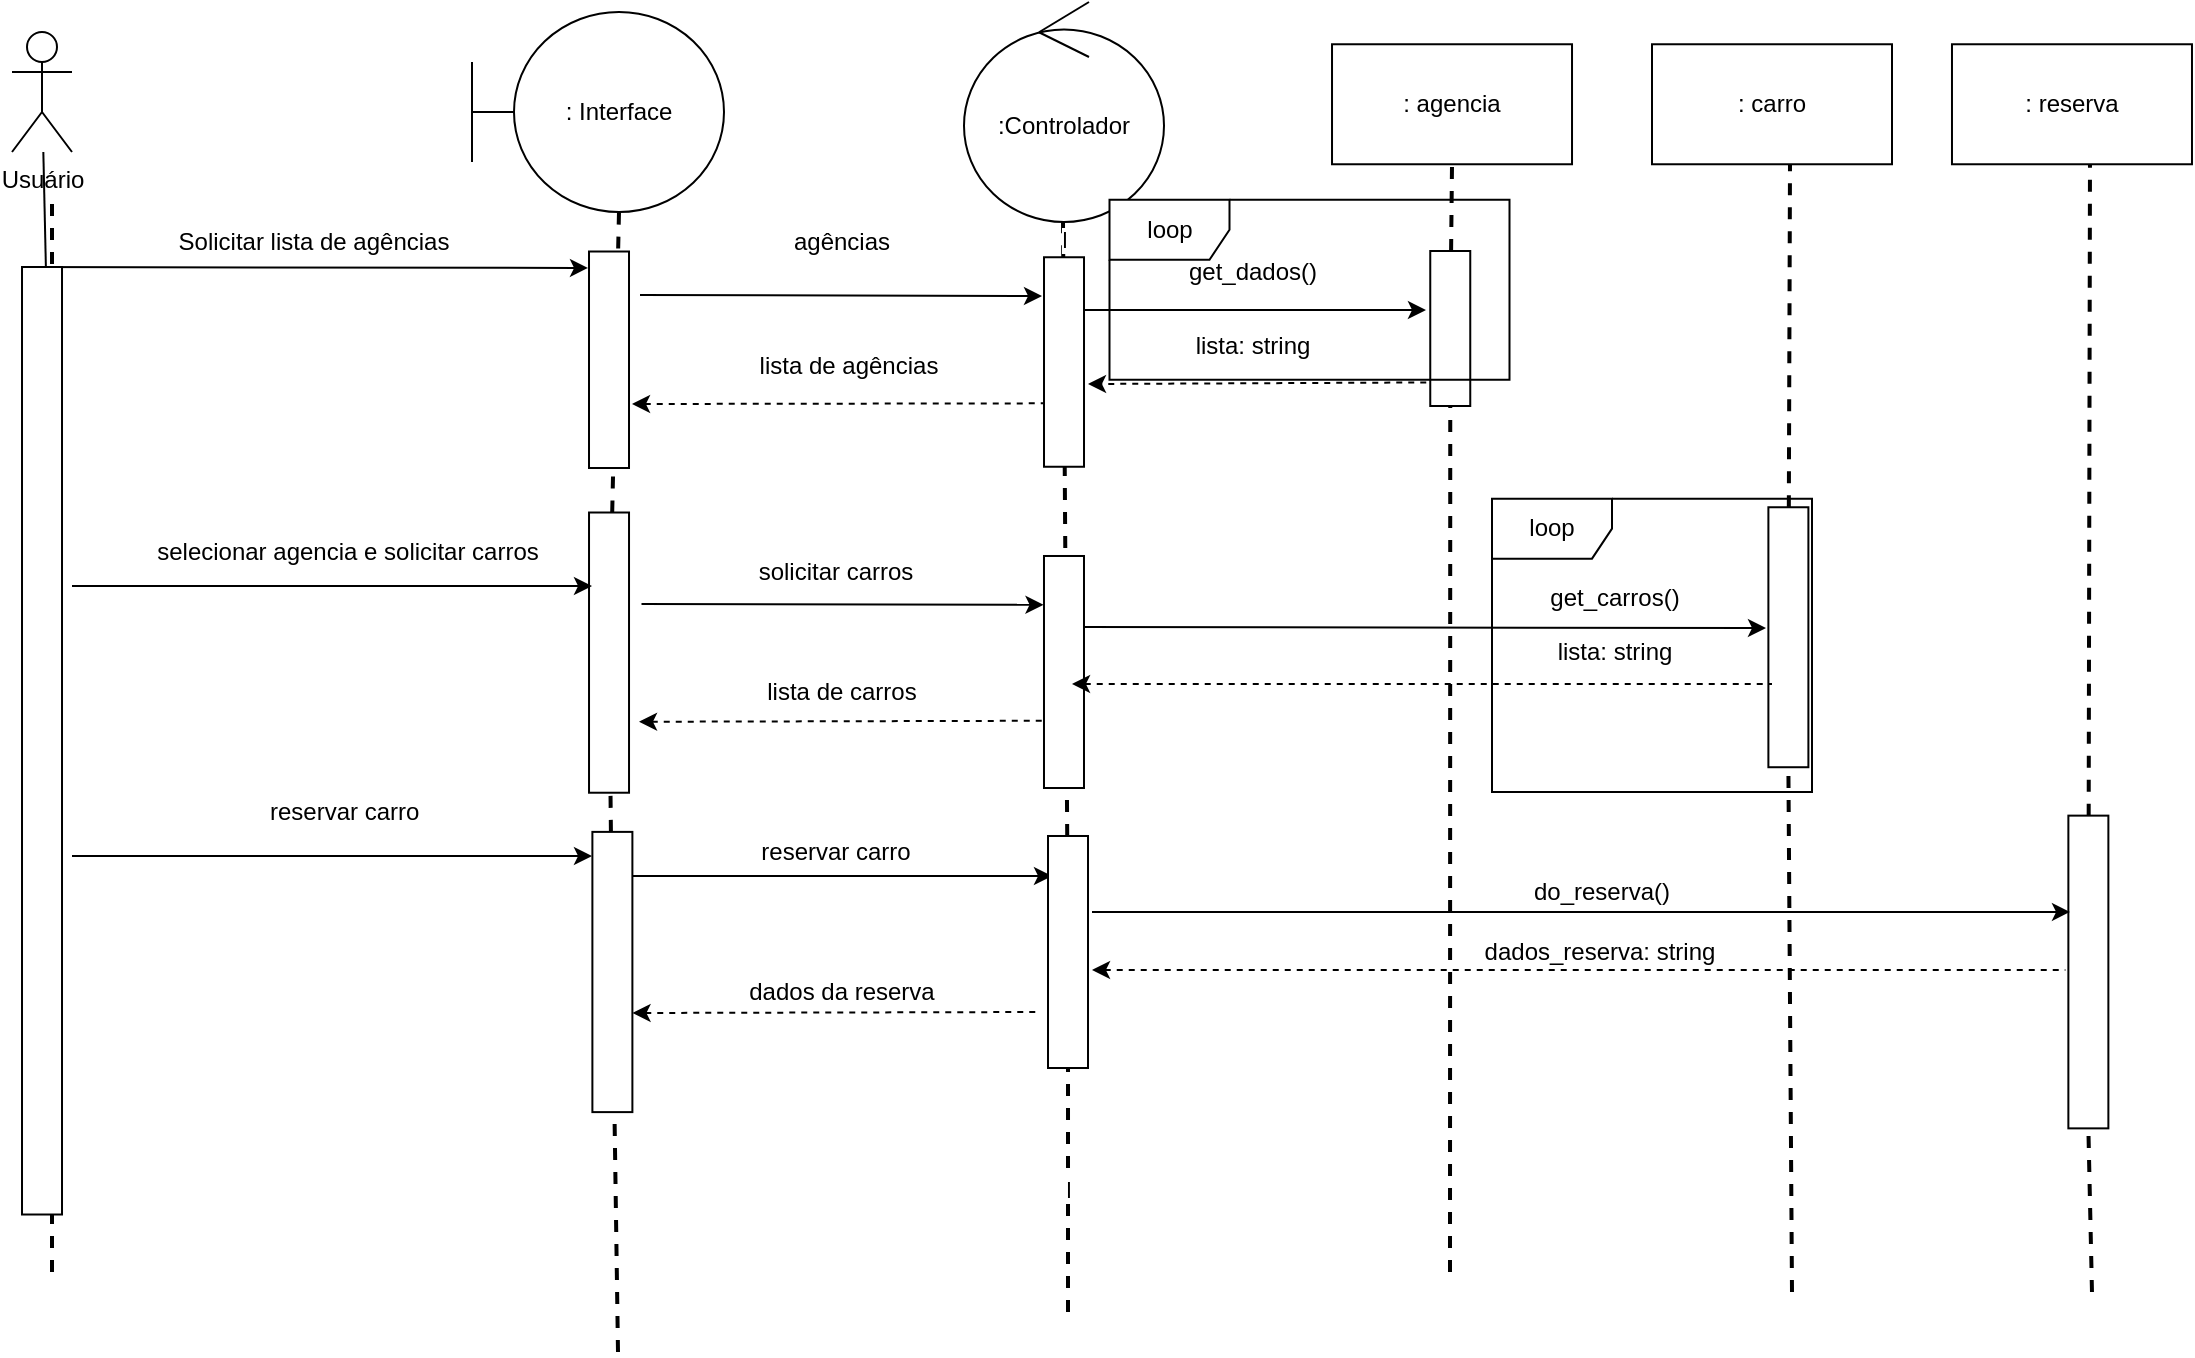 <mxfile version="13.9.9" type="device"><diagram id="4KTTef5eLgTAQICwYwH0" name="Página-1"><mxGraphModel dx="1278" dy="948" grid="1" gridSize="10" guides="1" tooltips="1" connect="1" arrows="1" fold="1" page="1" pageScale="1" pageWidth="827" pageHeight="1169" math="0" shadow="0"><root><mxCell id="0"/><mxCell id="1" parent="0"/><mxCell id="IOaMLo6yAzdxlZGry62y-5" value="l" style="endArrow=none;dashed=1;html=1;strokeWidth=2;" parent="1" source="TRFu1e---wv2u3FEC_fo-11" edge="1"><mxGeometry width="50" height="50" relative="1" as="geometry"><mxPoint x="585.5" y="625" as="sourcePoint"/><mxPoint x="585.5" y="175" as="targetPoint"/></mxGeometry></mxCell><mxCell id="IOaMLo6yAzdxlZGry62y-4" value="" style="endArrow=none;dashed=1;html=1;strokeWidth=2;" parent="1" source="D47Y-UeDji7UzqWxyuAr-5" edge="1"><mxGeometry width="50" height="50" relative="1" as="geometry"><mxPoint x="363.5" y="620" as="sourcePoint"/><mxPoint x="363.5" y="170" as="targetPoint"/></mxGeometry></mxCell><mxCell id="TRFu1e---wv2u3FEC_fo-1" value="Usuário" style="shape=umlActor;verticalLabelPosition=bottom;verticalAlign=top;html=1;" parent="1" vertex="1"><mxGeometry x="60" y="80" width="30" height="60" as="geometry"/></mxCell><mxCell id="TRFu1e---wv2u3FEC_fo-2" value=": Interface" style="shape=umlBoundary;whiteSpace=wrap;html=1;" parent="1" vertex="1"><mxGeometry x="290" y="70" width="126" height="100" as="geometry"/></mxCell><mxCell id="TRFu1e---wv2u3FEC_fo-5" value=":Controlador" style="ellipse;shape=umlControl;whiteSpace=wrap;html=1;" parent="1" vertex="1"><mxGeometry x="536" y="65" width="100" height="110" as="geometry"/></mxCell><mxCell id="TRFu1e---wv2u3FEC_fo-8" value="" style="endArrow=classic;html=1;exitX=0;exitY=1;exitDx=0;exitDy=0;entryX=0.076;entryY=1.025;entryDx=0;entryDy=0;entryPerimeter=0;" parent="1" source="TRFu1e---wv2u3FEC_fo-7" target="TRFu1e---wv2u3FEC_fo-10" edge="1"><mxGeometry width="50" height="50" relative="1" as="geometry"><mxPoint x="90" y="190" as="sourcePoint"/><mxPoint x="390" y="200" as="targetPoint"/></mxGeometry></mxCell><mxCell id="TRFu1e---wv2u3FEC_fo-9" value="" style="endArrow=none;html=1;" parent="1" target="TRFu1e---wv2u3FEC_fo-1" edge="1"><mxGeometry width="50" height="50" relative="1" as="geometry"><mxPoint x="77" y="200" as="sourcePoint"/><mxPoint x="40" y="170" as="targetPoint"/></mxGeometry></mxCell><mxCell id="TRFu1e---wv2u3FEC_fo-10" value="" style="rounded=0;whiteSpace=wrap;html=1;rotation=90;" parent="1" vertex="1"><mxGeometry x="304.38" y="233.88" width="108.25" height="20" as="geometry"/></mxCell><mxCell id="TRFu1e---wv2u3FEC_fo-12" value="Solicitar lista de agências" style="text;html=1;strokeColor=none;fillColor=none;align=center;verticalAlign=middle;whiteSpace=wrap;rounded=0;" parent="1" vertex="1"><mxGeometry x="116" y="175" width="190" height="20" as="geometry"/></mxCell><mxCell id="TRFu1e---wv2u3FEC_fo-15" value="" style="endArrow=classic;html=1;exitX=0;exitY=1;exitDx=0;exitDy=0;" parent="1" edge="1"><mxGeometry width="50" height="50" relative="1" as="geometry"><mxPoint x="374" y="211.5" as="sourcePoint"/><mxPoint x="575" y="212" as="targetPoint"/></mxGeometry></mxCell><mxCell id="TRFu1e---wv2u3FEC_fo-16" value="agências" style="text;html=1;strokeColor=none;fillColor=none;align=center;verticalAlign=middle;whiteSpace=wrap;rounded=0;" parent="1" vertex="1"><mxGeometry x="430.25" y="175" width="90" height="20" as="geometry"/></mxCell><mxCell id="TRFu1e---wv2u3FEC_fo-20" value="" style="endArrow=classic;html=1;entryX=0.381;entryY=1.107;entryDx=0;entryDy=0;entryPerimeter=0;" parent="1" target="D47Y-UeDji7UzqWxyuAr-4" edge="1"><mxGeometry width="50" height="50" relative="1" as="geometry"><mxPoint x="596" y="219" as="sourcePoint"/><mxPoint x="750" y="219" as="targetPoint"/></mxGeometry></mxCell><mxCell id="TRFu1e---wv2u3FEC_fo-21" value="get_dados()" style="text;html=1;strokeColor=none;fillColor=none;align=center;verticalAlign=middle;whiteSpace=wrap;rounded=0;" parent="1" vertex="1"><mxGeometry x="618.76" y="190" width="122.5" height="20" as="geometry"/></mxCell><mxCell id="TRFu1e---wv2u3FEC_fo-22" value="" style="endArrow=classic;html=1;exitX=0.848;exitY=1.1;exitDx=0;exitDy=0;dashed=1;exitPerimeter=0;entryX=0.605;entryY=-0.1;entryDx=0;entryDy=0;entryPerimeter=0;" parent="1" source="D47Y-UeDji7UzqWxyuAr-4" edge="1" target="TRFu1e---wv2u3FEC_fo-11"><mxGeometry width="50" height="50" relative="1" as="geometry"><mxPoint x="767.5" y="252.25" as="sourcePoint"/><mxPoint x="594.5" y="252" as="targetPoint"/></mxGeometry></mxCell><mxCell id="TRFu1e---wv2u3FEC_fo-23" value="lista: string" style="text;html=1;strokeColor=none;fillColor=none;align=center;verticalAlign=middle;whiteSpace=wrap;rounded=0;" parent="1" vertex="1"><mxGeometry x="618.75" y="227.25" width="122.5" height="20" as="geometry"/></mxCell><mxCell id="IOaMLo6yAzdxlZGry62y-3" value="" style="endArrow=none;dashed=1;html=1;strokeWidth=2;" parent="1" edge="1"><mxGeometry width="50" height="50" relative="1" as="geometry"><mxPoint x="80" y="700" as="sourcePoint"/><mxPoint x="80" y="160" as="targetPoint"/></mxGeometry></mxCell><mxCell id="TRFu1e---wv2u3FEC_fo-7" value="" style="rounded=0;whiteSpace=wrap;html=1;rotation=90;" parent="1" vertex="1"><mxGeometry x="-161.87" y="424.38" width="473.75" height="20" as="geometry"/></mxCell><mxCell id="IOaMLo6yAzdxlZGry62y-7" value="" style="endArrow=none;dashed=1;html=1;strokeWidth=2;entryX=0.5;entryY=1;entryDx=0;entryDy=0;" parent="1" source="D47Y-UeDji7UzqWxyuAr-4" target="IOaMLo6yAzdxlZGry62y-8" edge="1"><mxGeometry width="50" height="50" relative="1" as="geometry"><mxPoint x="779.51" y="596.13" as="sourcePoint"/><mxPoint x="780.01" y="316.13" as="targetPoint"/></mxGeometry></mxCell><mxCell id="IOaMLo6yAzdxlZGry62y-8" value=": agencia" style="rounded=0;whiteSpace=wrap;html=1;" parent="1" vertex="1"><mxGeometry x="720.01" y="86.13" width="120" height="60" as="geometry"/></mxCell><mxCell id="we-N-MylU2sjDM6B3LTe-6" value="" style="endArrow=none;dashed=1;html=1;strokeWidth=2;entryX=0.575;entryY=0.983;entryDx=0;entryDy=0;entryPerimeter=0;" parent="1" source="D47Y-UeDji7UzqWxyuAr-31" edge="1" target="TRFu1e---wv2u3FEC_fo-14"><mxGeometry width="50" height="50" relative="1" as="geometry"><mxPoint x="950" y="710" as="sourcePoint"/><mxPoint x="949.51" y="400.0" as="targetPoint"/></mxGeometry></mxCell><mxCell id="D47Y-UeDji7UzqWxyuAr-1" value="" style="endArrow=none;html=1;entryX=0.069;entryY=1.05;entryDx=0;entryDy=0;entryPerimeter=0;dashed=1;startArrow=classic;startFill=1;endFill=0;" parent="1" edge="1"><mxGeometry width="50" height="50" relative="1" as="geometry"><mxPoint x="370" y="266" as="sourcePoint"/><mxPoint x="575.75" y="265.674" as="targetPoint"/></mxGeometry></mxCell><mxCell id="D47Y-UeDji7UzqWxyuAr-3" value="lista de agências" style="text;html=1;strokeColor=none;fillColor=none;align=center;verticalAlign=middle;whiteSpace=wrap;rounded=0;" parent="1" vertex="1"><mxGeometry x="427" y="237" width="103" height="20" as="geometry"/></mxCell><mxCell id="D47Y-UeDji7UzqWxyuAr-5" value="" style="rounded=0;whiteSpace=wrap;html=1;rotation=90;" parent="1" vertex="1"><mxGeometry x="288.46" y="380.31" width="140.11" height="20" as="geometry"/></mxCell><mxCell id="D47Y-UeDji7UzqWxyuAr-6" value="" style="endArrow=none;dashed=1;html=1;strokeWidth=2;" parent="1" target="D47Y-UeDji7UzqWxyuAr-5" edge="1" source="eq16KAp92-K7xjobBBLA-6"><mxGeometry width="50" height="50" relative="1" as="geometry"><mxPoint x="363" y="740" as="sourcePoint"/><mxPoint x="363.5" y="170" as="targetPoint"/></mxGeometry></mxCell><mxCell id="D47Y-UeDji7UzqWxyuAr-7" value="" style="endArrow=classic;html=1;" parent="1" edge="1"><mxGeometry width="50" height="50" relative="1" as="geometry"><mxPoint x="90" y="357" as="sourcePoint"/><mxPoint x="350" y="357" as="targetPoint"/></mxGeometry></mxCell><mxCell id="D47Y-UeDji7UzqWxyuAr-8" value="selecionar agencia e solicitar carros" style="text;html=1;strokeColor=none;fillColor=none;align=center;verticalAlign=middle;whiteSpace=wrap;rounded=0;" parent="1" vertex="1"><mxGeometry x="126" y="330" width="204" height="20" as="geometry"/></mxCell><mxCell id="D47Y-UeDji7UzqWxyuAr-9" value="" style="endArrow=classic;html=1;exitX=0;exitY=1;exitDx=0;exitDy=0;entryX=0.069;entryY=1.05;entryDx=0;entryDy=0;entryPerimeter=0;" parent="1" edge="1"><mxGeometry width="50" height="50" relative="1" as="geometry"><mxPoint x="374.75" y="366" as="sourcePoint"/><mxPoint x="575.75" y="366.424" as="targetPoint"/></mxGeometry></mxCell><mxCell id="D47Y-UeDji7UzqWxyuAr-10" value="solicitar carros" style="text;html=1;strokeColor=none;fillColor=none;align=center;verticalAlign=middle;whiteSpace=wrap;rounded=0;" parent="1" vertex="1"><mxGeometry x="377" y="340" width="190" height="20" as="geometry"/></mxCell><mxCell id="D47Y-UeDji7UzqWxyuAr-11" value="" style="endArrow=classic;html=1;" parent="1" edge="1"><mxGeometry width="50" height="50" relative="1" as="geometry"><mxPoint x="595" y="377.5" as="sourcePoint"/><mxPoint x="937" y="378" as="targetPoint"/></mxGeometry></mxCell><mxCell id="D47Y-UeDji7UzqWxyuAr-12" value="get_carros()" style="text;html=1;strokeColor=none;fillColor=none;align=center;verticalAlign=middle;whiteSpace=wrap;rounded=0;" parent="1" vertex="1"><mxGeometry x="800" y="352.62" width="122.5" height="20" as="geometry"/></mxCell><mxCell id="D47Y-UeDji7UzqWxyuAr-20" value="lista: string" style="text;html=1;strokeColor=none;fillColor=none;align=center;verticalAlign=middle;whiteSpace=wrap;rounded=0;" parent="1" vertex="1"><mxGeometry x="800" y="380.31" width="122.5" height="20.35" as="geometry"/></mxCell><mxCell id="TRFu1e---wv2u3FEC_fo-14" value=": carro" style="rounded=0;whiteSpace=wrap;html=1;" parent="1" vertex="1"><mxGeometry x="880" y="86.13" width="120" height="60" as="geometry"/></mxCell><mxCell id="D47Y-UeDji7UzqWxyuAr-4" value="" style="rounded=0;whiteSpace=wrap;html=1;rotation=90;" parent="1" vertex="1"><mxGeometry x="740.38" y="218.25" width="77.5" height="20" as="geometry"/></mxCell><mxCell id="D47Y-UeDji7UzqWxyuAr-28" value="" style="endArrow=none;dashed=1;html=1;strokeWidth=2;entryX=1;entryY=0.5;entryDx=0;entryDy=0;" parent="1" target="D47Y-UeDji7UzqWxyuAr-4" edge="1"><mxGeometry width="50" height="50" relative="1" as="geometry"><mxPoint x="779" y="700" as="sourcePoint"/><mxPoint x="780.01" y="146.13" as="targetPoint"/></mxGeometry></mxCell><mxCell id="D47Y-UeDji7UzqWxyuAr-31" value="" style="rounded=0;whiteSpace=wrap;html=1;rotation=90;" parent="1" vertex="1"><mxGeometry x="883.2" y="372.62" width="129.99" height="20" as="geometry"/></mxCell><mxCell id="D47Y-UeDji7UzqWxyuAr-33" value="" style="endArrow=none;dashed=1;html=1;strokeWidth=2;entryX=1;entryY=0.5;entryDx=0;entryDy=0;" parent="1" target="D47Y-UeDji7UzqWxyuAr-31" edge="1"><mxGeometry width="50" height="50" relative="1" as="geometry"><mxPoint x="950" y="710" as="sourcePoint"/><mxPoint x="949.51" y="400" as="targetPoint"/></mxGeometry></mxCell><mxCell id="TRFu1e---wv2u3FEC_fo-11" value="" style="rounded=0;whiteSpace=wrap;html=1;rotation=90;" parent="1" vertex="1"><mxGeometry x="533.63" y="235" width="104.75" height="20" as="geometry"/></mxCell><mxCell id="D47Y-UeDji7UzqWxyuAr-34" value="l" style="endArrow=none;dashed=1;html=1;strokeWidth=2;" parent="1" source="eq16KAp92-K7xjobBBLA-20" target="TRFu1e---wv2u3FEC_fo-11" edge="1"><mxGeometry width="50" height="50" relative="1" as="geometry"><mxPoint x="587" y="660" as="sourcePoint"/><mxPoint x="585.5" y="175" as="targetPoint"/></mxGeometry></mxCell><mxCell id="eq16KAp92-K7xjobBBLA-1" value="loop" style="shape=umlFrame;whiteSpace=wrap;html=1;" vertex="1" parent="1"><mxGeometry x="608.75" y="163.88" width="200" height="90" as="geometry"/></mxCell><mxCell id="eq16KAp92-K7xjobBBLA-4" value="" style="endArrow=none;html=1;dashed=1;startArrow=classic;startFill=1;endFill=0;" edge="1" parent="1"><mxGeometry width="50" height="50" relative="1" as="geometry"><mxPoint x="373.51" y="424.88" as="sourcePoint"/><mxPoint x="577" y="424.38" as="targetPoint"/></mxGeometry></mxCell><mxCell id="eq16KAp92-K7xjobBBLA-5" value="lista de carros" style="text;html=1;strokeColor=none;fillColor=none;align=center;verticalAlign=middle;whiteSpace=wrap;rounded=0;" vertex="1" parent="1"><mxGeometry x="380.25" y="400" width="190" height="20" as="geometry"/></mxCell><mxCell id="eq16KAp92-K7xjobBBLA-6" value="" style="rounded=0;whiteSpace=wrap;html=1;rotation=90;" vertex="1" parent="1"><mxGeometry x="290.14" y="540" width="140.11" height="20" as="geometry"/></mxCell><mxCell id="eq16KAp92-K7xjobBBLA-7" value="" style="endArrow=none;dashed=1;html=1;strokeWidth=2;" edge="1" parent="1" target="eq16KAp92-K7xjobBBLA-6"><mxGeometry width="50" height="50" relative="1" as="geometry"><mxPoint x="363" y="740" as="sourcePoint"/><mxPoint x="359.414" y="460.365" as="targetPoint"/></mxGeometry></mxCell><mxCell id="eq16KAp92-K7xjobBBLA-8" value="" style="endArrow=classic;html=1;" edge="1" parent="1"><mxGeometry width="50" height="50" relative="1" as="geometry"><mxPoint x="90" y="492" as="sourcePoint"/><mxPoint x="350" y="492" as="targetPoint"/></mxGeometry></mxCell><mxCell id="eq16KAp92-K7xjobBBLA-9" value="reservar carro&amp;nbsp;" style="text;html=1;strokeColor=none;fillColor=none;align=center;verticalAlign=middle;whiteSpace=wrap;rounded=0;" vertex="1" parent="1"><mxGeometry x="126" y="460" width="204" height="20" as="geometry"/></mxCell><mxCell id="eq16KAp92-K7xjobBBLA-10" value="" style="endArrow=classic;html=1;" edge="1" parent="1"><mxGeometry width="50" height="50" relative="1" as="geometry"><mxPoint x="370" y="502" as="sourcePoint"/><mxPoint x="580" y="502" as="targetPoint"/></mxGeometry></mxCell><mxCell id="eq16KAp92-K7xjobBBLA-11" value="reservar carro" style="text;html=1;strokeColor=none;fillColor=none;align=center;verticalAlign=middle;whiteSpace=wrap;rounded=0;" vertex="1" parent="1"><mxGeometry x="377" y="480" width="190" height="20" as="geometry"/></mxCell><mxCell id="eq16KAp92-K7xjobBBLA-13" value="" style="endArrow=none;dashed=1;html=1;strokeWidth=2;entryX=0.575;entryY=0.983;entryDx=0;entryDy=0;entryPerimeter=0;" edge="1" parent="1" source="eq16KAp92-K7xjobBBLA-15" target="eq16KAp92-K7xjobBBLA-14"><mxGeometry width="50" height="50" relative="1" as="geometry"><mxPoint x="1099.99" y="710" as="sourcePoint"/><mxPoint x="1099.5" y="400.0" as="targetPoint"/></mxGeometry></mxCell><mxCell id="eq16KAp92-K7xjobBBLA-14" value=": reserva" style="rounded=0;whiteSpace=wrap;html=1;" vertex="1" parent="1"><mxGeometry x="1029.99" y="86.13" width="120" height="60" as="geometry"/></mxCell><mxCell id="eq16KAp92-K7xjobBBLA-15" value="" style="rounded=0;whiteSpace=wrap;html=1;rotation=90;" vertex="1" parent="1"><mxGeometry x="1020" y="540" width="156.37" height="20" as="geometry"/></mxCell><mxCell id="eq16KAp92-K7xjobBBLA-16" value="" style="endArrow=none;dashed=1;html=1;strokeWidth=2;entryX=1;entryY=0.5;entryDx=0;entryDy=0;" edge="1" parent="1" target="eq16KAp92-K7xjobBBLA-15"><mxGeometry width="50" height="50" relative="1" as="geometry"><mxPoint x="1099.99" y="710" as="sourcePoint"/><mxPoint x="1099.5" y="400" as="targetPoint"/></mxGeometry></mxCell><mxCell id="eq16KAp92-K7xjobBBLA-17" value="" style="rounded=0;whiteSpace=wrap;html=1;rotation=90;" vertex="1" parent="1"><mxGeometry x="527.99" y="390" width="116.01" height="20" as="geometry"/></mxCell><mxCell id="eq16KAp92-K7xjobBBLA-20" value="" style="rounded=0;whiteSpace=wrap;html=1;rotation=90;" vertex="1" parent="1"><mxGeometry x="530" y="530" width="116.01" height="20" as="geometry"/></mxCell><mxCell id="eq16KAp92-K7xjobBBLA-21" value="l" style="endArrow=none;dashed=1;html=1;strokeWidth=2;" edge="1" parent="1" target="eq16KAp92-K7xjobBBLA-20"><mxGeometry width="50" height="50" relative="1" as="geometry"><mxPoint x="588" y="720" as="sourcePoint"/><mxPoint x="586.131" y="297.375" as="targetPoint"/></mxGeometry></mxCell><mxCell id="eq16KAp92-K7xjobBBLA-3" value="loop" style="shape=umlFrame;whiteSpace=wrap;html=1;" vertex="1" parent="1"><mxGeometry x="800" y="313.32" width="160" height="146.68" as="geometry"/></mxCell><mxCell id="eq16KAp92-K7xjobBBLA-23" value="" style="endArrow=classic;html=1;entryX=0.308;entryY=0.959;entryDx=0;entryDy=0;entryPerimeter=0;" edge="1" parent="1" target="eq16KAp92-K7xjobBBLA-15"><mxGeometry width="50" height="50" relative="1" as="geometry"><mxPoint x="600" y="520" as="sourcePoint"/><mxPoint x="810" y="520" as="targetPoint"/></mxGeometry></mxCell><mxCell id="eq16KAp92-K7xjobBBLA-24" value="do_reserva()" style="text;html=1;strokeColor=none;fillColor=none;align=center;verticalAlign=middle;whiteSpace=wrap;rounded=0;" vertex="1" parent="1"><mxGeometry x="760" y="500" width="190" height="20" as="geometry"/></mxCell><mxCell id="eq16KAp92-K7xjobBBLA-25" value="" style="endArrow=none;html=1;dashed=1;startArrow=classic;startFill=1;endFill=0;" edge="1" parent="1"><mxGeometry width="50" height="50" relative="1" as="geometry"><mxPoint x="600" y="549" as="sourcePoint"/><mxPoint x="1086.69" y="549" as="targetPoint"/></mxGeometry></mxCell><mxCell id="eq16KAp92-K7xjobBBLA-26" value="dados_reserva: string" style="text;html=1;strokeColor=none;fillColor=none;align=center;verticalAlign=middle;whiteSpace=wrap;rounded=0;" vertex="1" parent="1"><mxGeometry x="758.5" y="530" width="190" height="20" as="geometry"/></mxCell><mxCell id="eq16KAp92-K7xjobBBLA-28" value="" style="endArrow=none;html=1;dashed=1;startArrow=classic;startFill=1;endFill=0;" edge="1" parent="1"><mxGeometry width="50" height="50" relative="1" as="geometry"><mxPoint x="590" y="405.97" as="sourcePoint"/><mxPoint x="940" y="406" as="targetPoint"/></mxGeometry></mxCell><mxCell id="eq16KAp92-K7xjobBBLA-30" value="" style="endArrow=none;html=1;dashed=1;startArrow=classic;startFill=1;endFill=0;" edge="1" parent="1"><mxGeometry width="50" height="50" relative="1" as="geometry"><mxPoint x="370.26" y="570.5" as="sourcePoint"/><mxPoint x="573.75" y="570" as="targetPoint"/></mxGeometry></mxCell><mxCell id="eq16KAp92-K7xjobBBLA-31" value="dados da reserva" style="text;html=1;strokeColor=none;fillColor=none;align=center;verticalAlign=middle;whiteSpace=wrap;rounded=0;" vertex="1" parent="1"><mxGeometry x="380" y="550" width="190" height="20" as="geometry"/></mxCell></root></mxGraphModel></diagram></mxfile>